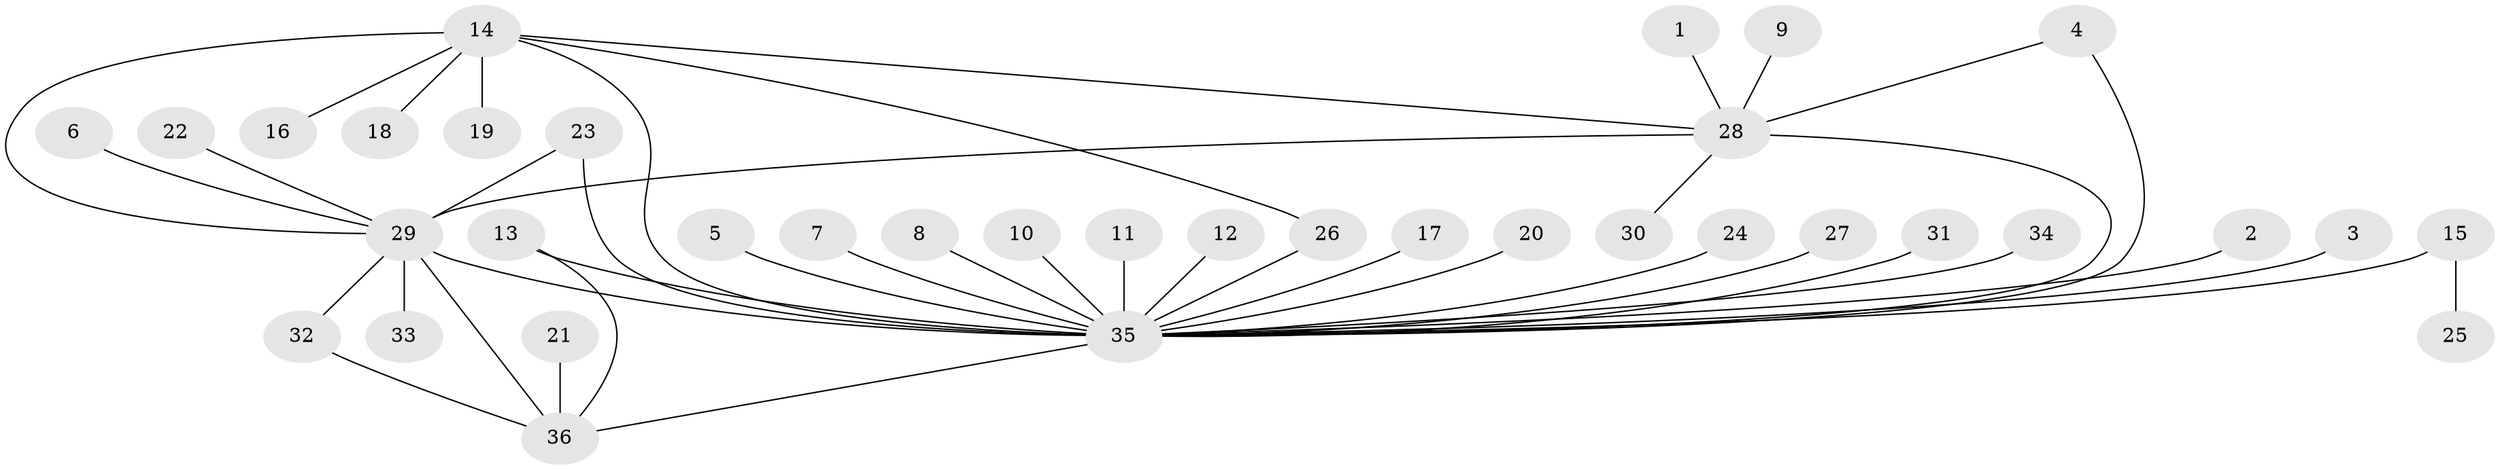 // original degree distribution, {9: 0.027777777777777776, 10: 0.013888888888888888, 15: 0.013888888888888888, 1: 0.5138888888888888, 3: 0.09722222222222222, 13: 0.013888888888888888, 4: 0.041666666666666664, 2: 0.19444444444444445, 5: 0.041666666666666664, 12: 0.013888888888888888, 7: 0.013888888888888888, 6: 0.013888888888888888}
// Generated by graph-tools (version 1.1) at 2025/49/03/09/25 03:49:54]
// undirected, 36 vertices, 44 edges
graph export_dot {
graph [start="1"]
  node [color=gray90,style=filled];
  1;
  2;
  3;
  4;
  5;
  6;
  7;
  8;
  9;
  10;
  11;
  12;
  13;
  14;
  15;
  16;
  17;
  18;
  19;
  20;
  21;
  22;
  23;
  24;
  25;
  26;
  27;
  28;
  29;
  30;
  31;
  32;
  33;
  34;
  35;
  36;
  1 -- 28 [weight=1.0];
  2 -- 35 [weight=1.0];
  3 -- 35 [weight=2.0];
  4 -- 28 [weight=1.0];
  4 -- 35 [weight=1.0];
  5 -- 35 [weight=1.0];
  6 -- 29 [weight=1.0];
  7 -- 35 [weight=1.0];
  8 -- 35 [weight=1.0];
  9 -- 28 [weight=1.0];
  10 -- 35 [weight=1.0];
  11 -- 35 [weight=1.0];
  12 -- 35 [weight=1.0];
  13 -- 35 [weight=3.0];
  13 -- 36 [weight=1.0];
  14 -- 16 [weight=1.0];
  14 -- 18 [weight=1.0];
  14 -- 19 [weight=1.0];
  14 -- 26 [weight=1.0];
  14 -- 28 [weight=1.0];
  14 -- 29 [weight=1.0];
  14 -- 35 [weight=1.0];
  15 -- 25 [weight=1.0];
  15 -- 35 [weight=1.0];
  17 -- 35 [weight=1.0];
  20 -- 35 [weight=1.0];
  21 -- 36 [weight=1.0];
  22 -- 29 [weight=1.0];
  23 -- 29 [weight=1.0];
  23 -- 35 [weight=3.0];
  24 -- 35 [weight=1.0];
  26 -- 35 [weight=2.0];
  27 -- 35 [weight=1.0];
  28 -- 29 [weight=1.0];
  28 -- 30 [weight=1.0];
  28 -- 35 [weight=2.0];
  29 -- 32 [weight=1.0];
  29 -- 33 [weight=1.0];
  29 -- 35 [weight=3.0];
  29 -- 36 [weight=2.0];
  31 -- 35 [weight=1.0];
  32 -- 36 [weight=1.0];
  34 -- 35 [weight=1.0];
  35 -- 36 [weight=2.0];
}

